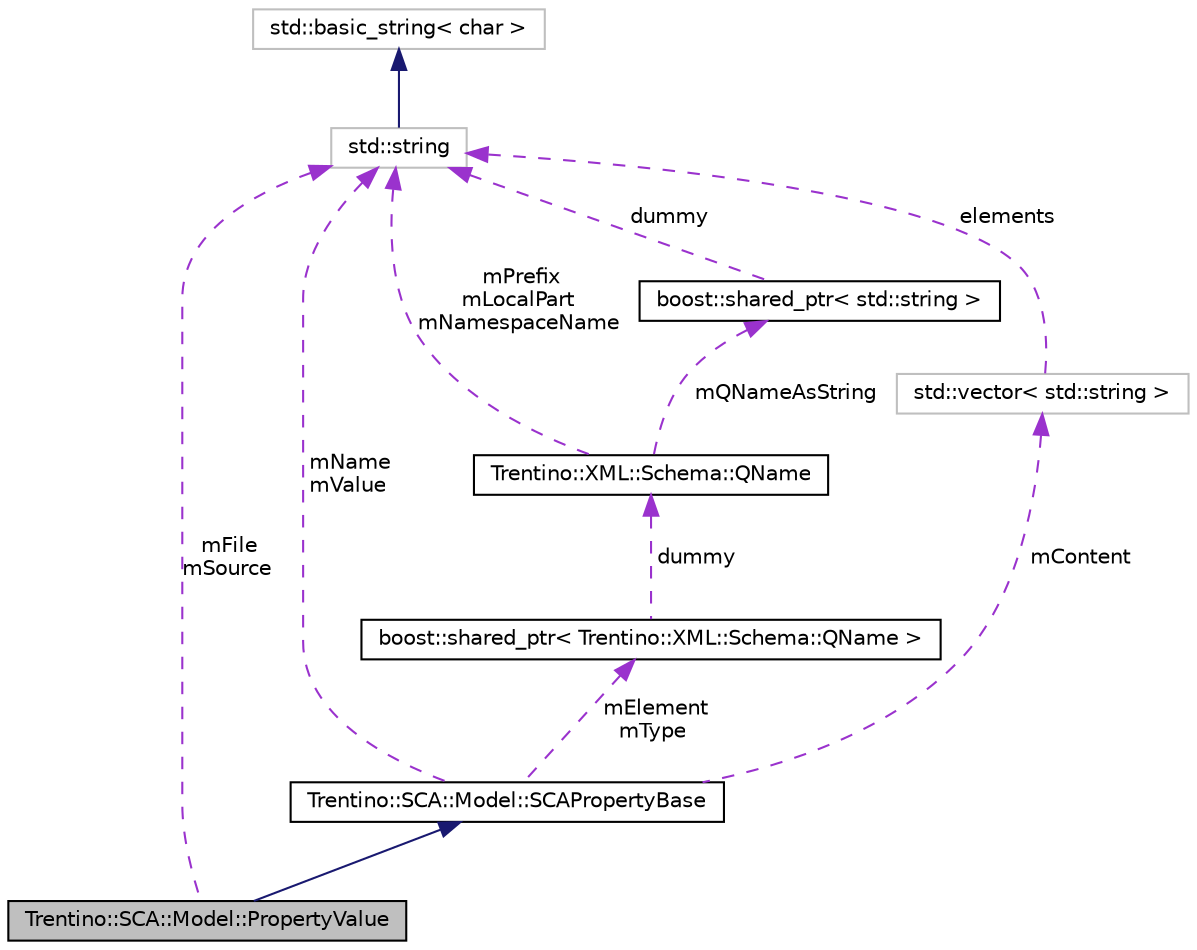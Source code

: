 digraph G
{
  edge [fontname="Helvetica",fontsize="10",labelfontname="Helvetica",labelfontsize="10"];
  node [fontname="Helvetica",fontsize="10",shape=record];
  Node1 [label="Trentino::SCA::Model::PropertyValue",height=0.2,width=0.4,color="black", fillcolor="grey75", style="filled" fontcolor="black"];
  Node2 -> Node1 [dir="back",color="midnightblue",fontsize="10",style="solid",fontname="Helvetica"];
  Node2 [label="Trentino::SCA::Model::SCAPropertyBase",height=0.2,width=0.4,color="black", fillcolor="white", style="filled",URL="$class_trentino_1_1_s_c_a_1_1_model_1_1_s_c_a_property_base.html"];
  Node3 -> Node2 [dir="back",color="darkorchid3",fontsize="10",style="dashed",label=" mName\nmValue" ,fontname="Helvetica"];
  Node3 [label="std::string",height=0.2,width=0.4,color="grey75", fillcolor="white", style="filled",tooltip="STL class."];
  Node4 -> Node3 [dir="back",color="midnightblue",fontsize="10",style="solid",fontname="Helvetica"];
  Node4 [label="std::basic_string\< char \>",height=0.2,width=0.4,color="grey75", fillcolor="white", style="filled",tooltip="STL class."];
  Node5 -> Node2 [dir="back",color="darkorchid3",fontsize="10",style="dashed",label=" mElement\nmType" ,fontname="Helvetica"];
  Node5 [label="boost::shared_ptr\< Trentino::XML::Schema::QName \>",height=0.2,width=0.4,color="black", fillcolor="white", style="filled",URL="$classboost_1_1shared__ptr.html"];
  Node6 -> Node5 [dir="back",color="darkorchid3",fontsize="10",style="dashed",label=" dummy" ,fontname="Helvetica"];
  Node6 [label="Trentino::XML::Schema::QName",height=0.2,width=0.4,color="black", fillcolor="white", style="filled",URL="$class_trentino_1_1_x_m_l_1_1_schema_1_1_q_name.html",tooltip="Represents XML qualified names as defined in the XML specification: XML Schema Part 2: Datatypes Seco..."];
  Node7 -> Node6 [dir="back",color="darkorchid3",fontsize="10",style="dashed",label=" mQNameAsString" ,fontname="Helvetica"];
  Node7 [label="boost::shared_ptr\< std::string \>",height=0.2,width=0.4,color="black", fillcolor="white", style="filled",URL="$classboost_1_1shared__ptr.html"];
  Node3 -> Node7 [dir="back",color="darkorchid3",fontsize="10",style="dashed",label=" dummy" ,fontname="Helvetica"];
  Node3 -> Node6 [dir="back",color="darkorchid3",fontsize="10",style="dashed",label=" mPrefix\nmLocalPart\nmNamespaceName" ,fontname="Helvetica"];
  Node8 -> Node2 [dir="back",color="darkorchid3",fontsize="10",style="dashed",label=" mContent" ,fontname="Helvetica"];
  Node8 [label="std::vector\< std::string \>",height=0.2,width=0.4,color="grey75", fillcolor="white", style="filled"];
  Node3 -> Node8 [dir="back",color="darkorchid3",fontsize="10",style="dashed",label=" elements" ,fontname="Helvetica"];
  Node3 -> Node1 [dir="back",color="darkorchid3",fontsize="10",style="dashed",label=" mFile\nmSource" ,fontname="Helvetica"];
}
